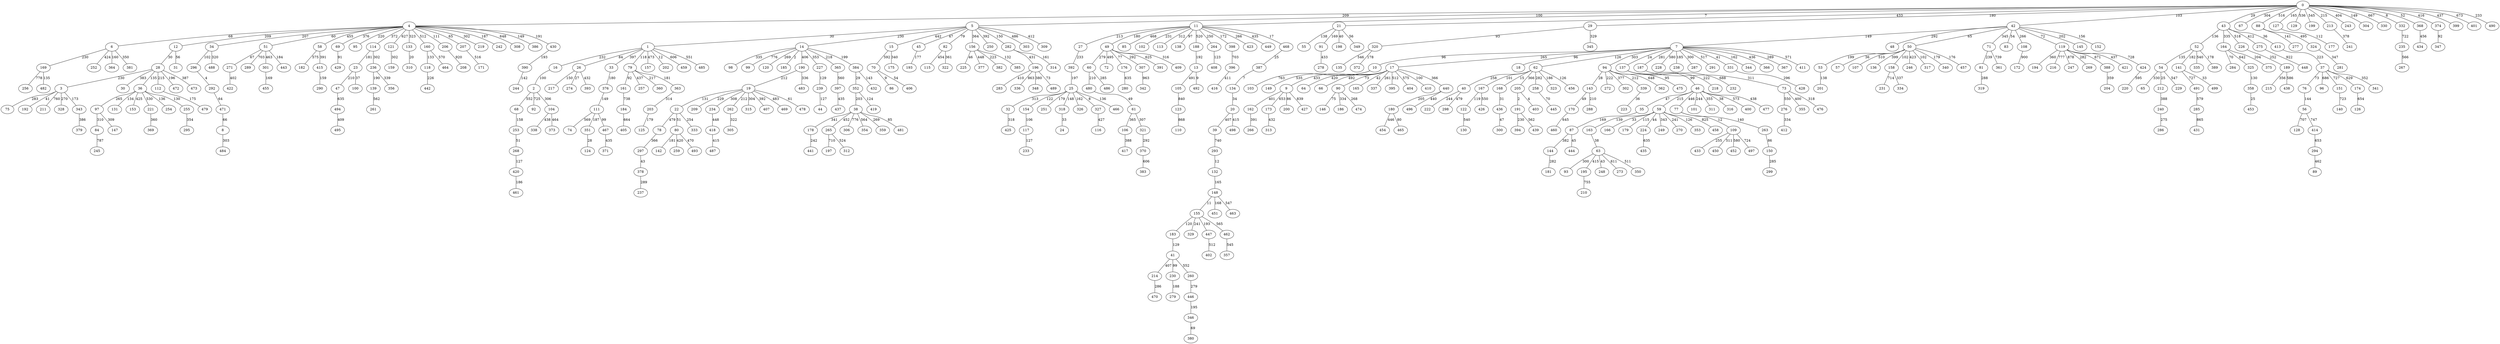 strict graph G {
0;
1;
2;
3;
4;
5;
6;
7;
8;
9;
10;
11;
12;
13;
14;
15;
16;
17;
18;
19;
20;
21;
22;
23;
24;
25;
26;
27;
28;
29;
30;
31;
32;
33;
34;
35;
36;
37;
38;
39;
40;
41;
42;
43;
44;
45;
46;
47;
48;
49;
50;
51;
52;
53;
54;
55;
56;
57;
58;
59;
60;
61;
62;
63;
64;
65;
66;
67;
68;
69;
70;
71;
72;
73;
74;
75;
76;
77;
78;
79;
80;
81;
82;
83;
84;
85;
86;
87;
88;
89;
90;
91;
92;
93;
94;
95;
96;
97;
98;
99;
100;
101;
102;
103;
104;
105;
106;
107;
108;
109;
110;
111;
112;
113;
114;
115;
116;
117;
118;
119;
120;
121;
122;
123;
124;
125;
126;
127;
128;
129;
130;
131;
132;
133;
134;
135;
136;
137;
138;
139;
140;
141;
142;
143;
144;
145;
146;
147;
148;
149;
150;
151;
152;
153;
154;
155;
156;
157;
158;
159;
160;
161;
162;
163;
164;
165;
166;
167;
168;
169;
170;
171;
172;
173;
174;
175;
176;
177;
178;
179;
180;
181;
182;
183;
184;
185;
186;
187;
188;
189;
190;
191;
192;
193;
194;
195;
196;
197;
198;
199;
200;
201;
202;
203;
204;
205;
206;
207;
208;
209;
210;
211;
212;
213;
214;
215;
216;
217;
218;
219;
220;
221;
222;
223;
224;
225;
226;
227;
228;
229;
230;
231;
232;
233;
234;
235;
236;
237;
238;
239;
240;
241;
242;
243;
244;
245;
246;
247;
248;
249;
250;
251;
252;
253;
254;
255;
256;
257;
258;
259;
260;
261;
262;
263;
264;
265;
266;
267;
268;
269;
270;
271;
272;
273;
274;
275;
276;
277;
278;
279;
280;
281;
282;
283;
284;
285;
286;
287;
288;
289;
290;
291;
292;
293;
294;
295;
296;
297;
298;
299;
300;
301;
302;
303;
304;
305;
306;
307;
308;
309;
310;
311;
312;
313;
314;
315;
316;
317;
318;
319;
320;
321;
322;
323;
324;
325;
326;
327;
328;
329;
330;
331;
332;
333;
334;
335;
336;
337;
338;
339;
340;
341;
342;
343;
344;
345;
346;
347;
348;
349;
350;
351;
352;
353;
354;
355;
356;
357;
358;
359;
360;
361;
362;
363;
364;
365;
366;
367;
368;
369;
370;
371;
372;
373;
374;
375;
376;
377;
378;
379;
380;
381;
382;
383;
384;
385;
386;
387;
388;
389;
390;
391;
392;
393;
394;
395;
396;
397;
398;
399;
400;
401;
402;
403;
404;
405;
406;
407;
408;
409;
410;
411;
412;
413;
414;
415;
416;
417;
418;
419;
420;
421;
422;
423;
424;
425;
426;
427;
428;
429;
430;
431;
432;
433;
434;
435;
436;
437;
438;
439;
440;
441;
442;
443;
444;
445;
446;
447;
448;
449;
450;
451;
452;
453;
454;
455;
456;
457;
458;
459;
460;
461;
462;
463;
464;
465;
466;
467;
468;
469;
470;
471;
472;
473;
474;
475;
476;
477;
478;
479;
480;
481;
482;
483;
484;
485;
486;
487;
488;
489;
490;
491;
492;
493;
494;
495;
496;
497;
498;
499;
104 -- 373  [label=464];
45 -- 193  [label=177];
2 -- 104  [label=306];
81 -- 319  [label=288];
191 -- 394  [label=230];
80 -- 142  [label=181];
370 -- 383  [label=606];
141 -- 499  [label=33];
134 -- 20  [label=34];
105 -- 123  [label=840];
58 -- 182  [label=575];
19 -- 407  [label=392];
0 -- 11  [label=7];
236 -- 139  [label=190];
447 -- 402  [label=512];
307 -- 342  [label=963];
11 -- 49  [label=180];
137 -- 232  [label=688];
11 -- 85  [label=468];
38 -- 306  [label=776];
51 -- 271  [label=67];
80 -- 259  [label=420];
7 -- 137  [label=24];
173 -- 313  [label=432];
63 -- 350  [label=511];
7 -- 411  [label=571];
0 -- 399  [label=437];
43 -- 275  [label=412];
82 -- 115  [label=454];
38 -- 481  [label=85];
214 -- 470  [label=286];
227 -- 239  [label=129];
468 -- 387  [label=25];
318 -- 24  [label=33];
4 -- 51  [label=60];
264 -- 408  [label=123];
90 -- 146  [label=75];
1 -- 485  [label=551];
0 -- 401  [label=673];
50 -- 53  [label=199];
143 -- 170  [label=49];
37 -- 151  [label=727];
35 -- 87  [label=169];
17 -- 9  [label=433];
9 -- 427  [label=839];
188 -- 13  [label=192];
6 -- 381  [label=350];
7 -- 228  [label=580];
10 -- 103  [label=763];
156 -- 382  [label=223];
29 -- 320  [label=93];
293 -- 132  [label=12];
51 -- 443  [label=184];
50 -- 158  [label=102];
49 -- 307  [label=292];
60 -- 486  [label=285];
40 -- 298  [label=479];
352 -- 419  [label=124];
285 -- 431  [label=865];
19 -- 22  [label=131];
0 -- 213  [label=215];
174 -- 126  [label=654];
239 -- 44  [label=127];
415 -- 290  [label=159];
2 -- 68  [label=552];
51 -- 289  [label=703];
28 -- 112  [label=215];
21 -- 349  [label=56];
62 -- 323  [label=186];
90 -- 186  [label=334];
19 -- 469  [label=483];
62 -- 456  [label=126];
396 -- 416  [label=411];
17 -- 440  [label=366];
84 -- 245  [label=787];
82 -- 322  [label=361];
10 -- 149  [label=535];
11 -- 27  [label=213];
143 -- 288  [label=210];
235 -- 267  [label=566];
32 -- 425  [label=318];
14 -- 384  [label=199];
28 -- 36  [label=135];
190 -- 19  [label=212];
440 -- 496  [label=440];
11 -- 398  [label=172];
491 -- 285  [label=579];
51 -- 301  [label=463];
7 -- 62  [label=126];
160 -- 464  [label=570];
88 -- 277  [label=141];
41 -- 260  [label=552];
17 -- 410  [label=100];
21 -- 91  [label=169];
25 -- 251  [label=179];
119 -- 388  [label=671];
87 -- 444  [label=45];
255 -- 295  [label=354];
343 -- 379  [label=386];
12 -- 28  [label=30];
25 -- 327  [label=8];
36 -- 131  [label=134];
164 -- 375  [label=204];
11 -- 138  [label=97];
388 -- 204  [label=359];
7 -- 367  [label=289];
87 -- 144  [label=382];
156 -- 377  [label=448];
42 -- 145  [label=202];
5 -- 156  [label=364];
36 -- 153  [label=425];
4 -- 58  [label=455];
296 -- 292  [label=4];
6 -- 252  [label=424];
180 -- 465  [label=80];
62 -- 167  [label=101];
196 -- 336  [label=863];
387 -- 134  [label=7];
139 -- 261  [label=562];
265 -- 312  [label=524];
4 -- 219  [label=302];
119 -- 421  [label=437];
0 -- 368  [label=52];
123 -- 110  [label=868];
112 -- 479  [label=175];
397 -- 437  [label=435];
59 -- 353  [label=126];
1 -- 26  [label=84];
33 -- 376  [label=180];
37 -- 96  [label=686];
111 -- 74  [label=569];
294 -- 89  [label=462];
7 -- 287  [label=300];
37 -- 76  [label=73];
12 -- 31  [label=56];
480 -- 61  [label=49];
76 -- 56  [label=144];
58 -- 415  [label=391];
4 -- 207  [label=65];
23 -- 47  [label=210];
52 -- 335  [label=540];
390 -- 244  [label=142];
109 -- 497  [label=724];
320 -- 135  [label=546];
73 -- 476  [label=318];
73 -- 355  [label=400];
7 -- 10  [label=96];
109 -- 452  [label=580];
26 -- 274  [label=27];
1 -- 202  [label=12];
49 -- 60  [label=279];
7 -- 94  [label=303];
271 -- 422  [label=402];
276 -- 412  [label=334];
34 -- 488  [label=320];
17 -- 404  [label=575];
20 -- 39  [label=407];
189 -- 438  [label=586];
7 -- 291  [label=517];
62 -- 258  [label=282];
61 -- 321  [label=307];
162 -- 266  [label=391];
195 -- 210  [label=755];
413 -- 37  [label=223];
0 -- 243  [label=404];
29 -- 345  [label=329];
154 -- 117  [label=106];
169 -- 256  [label=778];
52 -- 389  [label=178];
97 -- 84  [label=310];
41 -- 230  [label=99];
0 -- 43  [label=29];
14 -- 185  [label=2];
59 -- 163  [label=139];
132 -- 148  [label=165];
46 -- 101  [label=244];
43 -- 226  [label=518];
52 -- 141  [label=182];
176 -- 280  [label=635];
68 -- 253  [label=158];
19 -- 315  [label=304];
170 -- 460  [label=645];
169 -- 482  [label=135];
224 -- 435  [label=635];
38 -- 178  [label=341];
168 -- 436  [label=31];
6 -- 169  [label=230];
36 -- 255  [label=130];
167 -- 122  [label=119];
109 -- 433  [label=255];
80 -- 493  [label=470];
63 -- 248  [label=43];
50 -- 136  [label=399];
3 -- 192  [label=41];
94 -- 362  [label=648];
230 -- 279  [label=188];
22 -- 80  [label=51];
15 -- 175  [label=340];
0 -- 490  [label=233];
19 -- 262  [label=212];
155 -- 462  [label=565];
77 -- 109  [label=12];
358 -- 453  [label=25];
440 -- 180  [label=205];
38 -- 265  [label=452];
0 -- 42  [label=103];
282 -- 314  [label=161];
25 -- 466  [label=136];
54 -- 212  [label=25];
38 -- 359  [label=269];
6 -- 364  [label=160];
471 -- 8  [label=66];
331 -- 428  [label=296];
282 -- 196  [label=431];
4 -- 34  [label=207];
36 -- 221  [label=530];
320 -- 372  [label=178];
187 -- 73  [label=311];
190 -- 483  [label=336];
363 -- 203  [label=314];
268 -- 420  [label=127];
240 -- 286  [label=275];
88 -- 324  [label=495];
19 -- 234  [label=308];
226 -- 189  [label=252];
292 -- 471  [label=64];
79 -- 363  [label=181];
4 -- 6  [label=68];
59 -- 179  [label=115];
133 -- 310  [label=20];
118 -- 442  [label=226];
7 -- 366  [label=436];
17 -- 64  [label=420];
365 -- 397  [label=560];
109 -- 450  [label=511];
25 -- 326  [label=162];
22 -- 78  [label=479];
207 -- 171  [label=516];
17 -- 395  [label=512];
50 -- 246  [label=423];
158 -- 231  [label=714];
137 -- 46  [label=99];
69 -- 429  [label=91];
42 -- 71  [label=345];
158 -- 334  [label=337];
43 -- 164  [label=335];
180 -- 454  [label=446];
11 -- 264  [label=250];
7 -- 187  [label=281];
2 -- 92  [label=725];
52 -- 54  [label=135];
183 -- 41  [label=129];
41 -- 214  [label=407];
23 -- 100  [label=37];
1 -- 157  [label=473];
0 -- 29  [label=180];
196 -- 283  [label=410];
46 -- 77  [label=446];
0 -- 5  [label=100];
119 -- 247  [label=878];
34 -- 296  [label=102];
332 -- 235  [label=722];
0 -- 88  [label=516];
4 -- 69  [label=376];
3 -- 75  [label=283];
22 -- 333  [label=254];
108 -- 172  [label=900];
5 -- 45  [label=47];
94 -- 272  [label=222];
263 -- 150  [label=86];
4 -- 160  [label=512];
446 -- 346  [label=195];
56 -- 414  [label=747];
196 -- 489  [label=73];
374 -- 347  [label=92];
17 -- 66  [label=492];
28 -- 30  [label=383];
46 -- 477  [label=438];
260 -- 446  [label=279];
14 -- 227  [label=353];
156 -- 385  [label=132];
467 -- 371  [label=435];
325 -- 358  [label=130];
36 -- 254  [label=136];
11 -- 449  [label=435];
213 -- 241  [label=378];
77 -- 263  [label=140];
19 -- 209  [label=229];
59 -- 166  [label=33];
11 -- 188  [label=520];
71 -- 81  [label=239];
119 -- 424  [label=728];
117 -- 233  [label=127];
4 -- 430  [label=191];
11 -- 468  [label=17];
114 -- 23  [label=181];
4 -- 95  [label=220];
376 -- 111  [label=149];
49 -- 176  [label=77];
191 -- 439  [label=562];
73 -- 276  [label=550];
327 -- 116  [label=427];
46 -- 316  [label=38];
4 -- 206  [label=111];
196 -- 348  [label=380];
3 -- 211  [label=760];
11 -- 102  [label=231];
14 -- 120  [label=269];
63 -- 93  [label=300];
5 -- 309  [label=412];
205 -- 403  [label=4];
0 -- 330  [label=667];
50 -- 340  [label=179];
63 -- 273  [label=611];
9 -- 200  [label=86];
430 -- 390  [label=193];
3 -- 343  [label=173];
70 -- 406  [label=54];
104 -- 338  [label=438];
436 -- 300  [label=47];
167 -- 426  [label=550];
0 -- 21  [label=433];
144 -- 181  [label=282];
4 -- 12  [label=209];
155 -- 183  [label=120];
42 -- 152  [label=156];
46 -- 400  [label=573];
119 -- 216  [label=777];
368 -- 434  [label=456];
212 -- 240  [label=388];
7 -- 17  [label=265];
59 -- 270  [label=241];
1 -- 459  [label=606];
127 -- 177  [label=112];
384 -- 352  [label=29];
0 -- 127  [label=165];
63 -- 195  [label=415];
156 -- 225  [label=46];
114 -- 236  [label=302];
275 -- 448  [label=922];
27 -- 392  [label=233];
49 -- 391  [label=625];
352 -- 38  [label=203];
155 -- 447  [label=193];
160 -- 118  [label=133];
28 -- 472  [label=196];
26 -- 217  [label=150];
54 -- 65  [label=330];
8 -- 484  [label=303];
42 -- 83  [label=54];
119 -- 269  [label=282];
97 -- 147  [label=309];
42 -- 48  [label=292];
5 -- 1  [label=30];
50 -- 317  [label=102];
4 -- 308  [label=648];
37 -- 174  [label=629];
150 -- 299  [label=285];
148 -- 463  [label=547];
94 -- 143  [label=28];
46 -- 59  [label=215];
15 -- 70  [label=592];
91 -- 278  [label=433];
14 -- 190  [label=406];
119 -- 194  [label=360];
5 -- 82  [label=79];
20 -- 498  [label=415];
17 -- 337  [label=261];
70 -- 86  [label=9];
7 -- 344  [label=162];
384 -- 432  [label=143];
49 -- 72  [label=495];
258 -- 445  [label=70];
9 -- 173  [label=653];
297 -- 378  [label=43];
121 -- 159  [label=302];
178 -- 441  [label=242];
5 -- 15  [label=442];
236 -- 356  [label=339];
60 -- 480  [label=210];
14 -- 365  [label=218];
420 -- 461  [label=186];
4 -- 133  [label=323];
21 -- 198  [label=40];
351 -- 124  [label=28];
42 -- 50  [label=65];
164 -- 284  [label=70];
7 -- 18  [label=96];
94 -- 302  [label=377];
54 -- 229  [label=547];
26 -- 393  [label=432];
11 -- 423  [label=266];
378 -- 237  [label=289];
42 -- 7  [label=149];
46 -- 35  [label=47];
392 -- 25  [label=197];
50 -- 57  [label=36];
11 -- 113  [label=312];
137 -- 218  [label=222];
205 -- 191  [label=2];
71 -- 361  [label=739];
7 -- 331  [label=41];
28 -- 473  [label=387];
42 -- 108  [label=266];
43 -- 413  [label=36];
79 -- 257  [label=437];
462 -- 357  [label=545];
346 -- 380  [label=69];
5 -- 282  [label=150];
94 -- 475  [label=95];
321 -- 370  [label=292];
0 -- 374  [label=416];
78 -- 297  [label=366];
164 -- 325  [label=642];
494 -- 495  [label=409];
0 -- 304  [label=149];
37 -- 341  [label=352];
424 -- 220  [label=595];
206 -- 208  [label=920];
414 -- 294  [label=653];
4 -- 386  [label=149];
59 -- 249  [label=343];
122 -- 130  [label=540];
49 -- 409  [label=316];
163 -- 63  [label=38];
3 -- 328  [label=270];
25 -- 318  [label=148];
0 -- 67  [label=304];
0 -- 129  [label=536];
221 -- 369  [label=360];
0 -- 4  [label=209];
1 -- 79  [label=118];
90 -- 474  [label=268];
111 -- 351  [label=187];
5 -- 250  [label=392];
234 -- 418  [label=448];
398 -- 396  [label=703];
151 -- 140  [label=723];
79 -- 161  [label=92];
13 -- 492  [label=9];
79 -- 360  [label=217];
1 -- 16  [label=232];
253 -- 268  [label=51];
42 -- 119  [label=72];
62 -- 168  [label=15];
4 -- 242  [label=187];
161 -- 184  [label=738];
17 -- 165  [label=42];
21 -- 55  [label=138];
0 -- 199  [label=545];
203 -- 125  [label=179];
7 -- 238  [label=185];
19 -- 478  [label=61];
301 -- 455  [label=169];
265 -- 197  [label=710];
184 -- 405  [label=664];
13 -- 105  [label=491];
148 -- 451  [label=168];
62 -- 40  [label=258];
17 -- 90  [label=73];
25 -- 32  [label=313];
9 -- 162  [label=401];
50 -- 107  [label=510];
14 -- 99  [label=776];
14 -- 98  [label=335];
56 -- 128  [label=707];
262 -- 305  [label=322];
43 -- 52  [label=136];
25 -- 154  [label=122];
16 -- 2  [label=100];
5 -- 14  [label=230];
62 -- 205  [label=366];
1 -- 33  [label=397];
94 -- 339  [label=212];
61 -- 106  [label=365];
40 -- 222  [label=244];
46 -- 311  [label=355];
39 -- 293  [label=740];
59 -- 458  [label=825];
141 -- 491  [label=727];
28 -- 3  [label=230];
106 -- 417  [label=388];
324 -- 281  [label=347];
4 -- 121  [label=627];
111 -- 467  [label=99];
189 -- 215  [label=356];
339 -- 223  [label=36];
50 -- 457  [label=176];
59 -- 224  [label=44];
47 -- 494  [label=635];
5 -- 303  [label=486];
418 -- 487  [label=415];
36 -- 97  [label=265];
155 -- 329  [label=241];
148 -- 155  [label=11];
4 -- 114  [label=372];
0 -- 332  [label=8];
53 -- 201  [label=138];
38 -- 354  [label=564];
}
